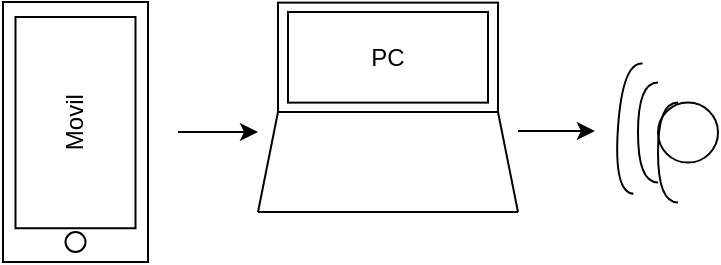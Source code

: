 <mxfile version="21.0.4" type="github"><diagram name="Página-1" id="wI0ru-qpuvZLYkNmL_D2"><mxGraphModel dx="852" dy="444" grid="1" gridSize="10" guides="1" tooltips="1" connect="1" arrows="1" fold="1" page="1" pageScale="1" pageWidth="827" pageHeight="1169" math="0" shadow="0"><root><mxCell id="0"/><mxCell id="1" parent="0"/><mxCell id="4y-4yYq4XiIUL1pCEb6O-3" value="" style="rounded=0;whiteSpace=wrap;html=1;rotation=-90;" vertex="1" parent="1"><mxGeometry x="3.75" y="123.75" width="130" height="72.5" as="geometry"/></mxCell><mxCell id="4y-4yYq4XiIUL1pCEb6O-4" value="&lt;font style=&quot;vertical-align: inherit;&quot;&gt;&lt;font style=&quot;vertical-align: inherit;&quot;&gt;Movil&lt;/font&gt;&lt;/font&gt;" style="rounded=0;whiteSpace=wrap;html=1;rotation=-90;" vertex="1" parent="1"><mxGeometry x="15.94" y="125.31" width="105.62" height="60" as="geometry"/></mxCell><mxCell id="4y-4yYq4XiIUL1pCEb6O-5" value="" style="ellipse;whiteSpace=wrap;html=1;aspect=fixed;" vertex="1" parent="1"><mxGeometry x="63.76" y="210" width="10" height="10" as="geometry"/></mxCell><mxCell id="4y-4yYq4XiIUL1pCEb6O-6" value="" style="endArrow=classic;html=1;rounded=0;" edge="1" parent="1"><mxGeometry width="50" height="50" relative="1" as="geometry"><mxPoint x="120" y="160" as="sourcePoint"/><mxPoint x="160" y="160" as="targetPoint"/><Array as="points"><mxPoint x="120" y="160"/></Array></mxGeometry></mxCell><mxCell id="4y-4yYq4XiIUL1pCEb6O-7" value="" style="rounded=0;whiteSpace=wrap;html=1;direction=west;" vertex="1" parent="1"><mxGeometry x="170" y="95.31" width="110" height="54.69" as="geometry"/></mxCell><mxCell id="4y-4yYq4XiIUL1pCEb6O-8" value="&lt;font style=&quot;vertical-align: inherit;&quot;&gt;&lt;font style=&quot;vertical-align: inherit;&quot;&gt;PC&lt;/font&gt;&lt;/font&gt;" style="rounded=0;whiteSpace=wrap;html=1;" vertex="1" parent="1"><mxGeometry x="175" y="100" width="100" height="45.31" as="geometry"/></mxCell><mxCell id="4y-4yYq4XiIUL1pCEb6O-11" value="" style="endArrow=none;html=1;rounded=0;" edge="1" parent="1"><mxGeometry width="50" height="50" relative="1" as="geometry"><mxPoint x="160" y="200" as="sourcePoint"/><mxPoint x="170" y="150" as="targetPoint"/></mxGeometry></mxCell><mxCell id="4y-4yYq4XiIUL1pCEb6O-12" value="" style="endArrow=none;html=1;rounded=0;" edge="1" parent="1"><mxGeometry width="50" height="50" relative="1" as="geometry"><mxPoint x="290" y="200" as="sourcePoint"/><mxPoint x="280" y="150" as="targetPoint"/></mxGeometry></mxCell><mxCell id="4y-4yYq4XiIUL1pCEb6O-13" value="" style="endArrow=none;html=1;rounded=0;" edge="1" parent="1"><mxGeometry width="50" height="50" relative="1" as="geometry"><mxPoint x="160" y="200" as="sourcePoint"/><mxPoint x="290" y="200" as="targetPoint"/></mxGeometry></mxCell><mxCell id="4y-4yYq4XiIUL1pCEb6O-14" value="" style="endArrow=classic;html=1;rounded=0;" edge="1" parent="1"><mxGeometry width="50" height="50" relative="1" as="geometry"><mxPoint x="290" y="159.5" as="sourcePoint"/><mxPoint x="328.44" y="159.5" as="targetPoint"/></mxGeometry></mxCell><mxCell id="4y-4yYq4XiIUL1pCEb6O-18" value="" style="shape=requiredInterface;html=1;verticalLabelPosition=bottom;sketch=0;rotation=-176;" vertex="1" parent="1"><mxGeometry x="340" y="125.31" width="10" height="65.31" as="geometry"/></mxCell><mxCell id="4y-4yYq4XiIUL1pCEb6O-19" value="" style="shape=requiredInterface;html=1;verticalLabelPosition=bottom;sketch=0;direction=west;" vertex="1" parent="1"><mxGeometry x="350" y="135.31" width="10" height="50" as="geometry"/></mxCell><mxCell id="4y-4yYq4XiIUL1pCEb6O-20" value="" style="ellipse;whiteSpace=wrap;html=1;aspect=fixed;" vertex="1" parent="1"><mxGeometry x="360" y="145.31" width="30" height="30" as="geometry"/></mxCell><mxCell id="4y-4yYq4XiIUL1pCEb6O-21" value="" style="shape=requiredInterface;html=1;verticalLabelPosition=bottom;sketch=0;direction=west;" vertex="1" parent="1"><mxGeometry x="360" y="145.31" width="10" height="50" as="geometry"/></mxCell></root></mxGraphModel></diagram></mxfile>